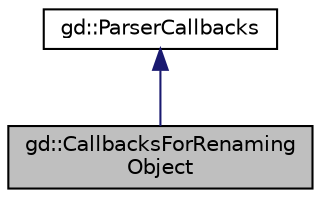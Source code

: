 digraph "gd::CallbacksForRenamingObject"
{
  edge [fontname="Helvetica",fontsize="10",labelfontname="Helvetica",labelfontsize="10"];
  node [fontname="Helvetica",fontsize="10",shape=record];
  Node1 [label="gd::CallbacksForRenaming\lObject",height=0.2,width=0.4,color="black", fillcolor="grey75", style="filled", fontcolor="black"];
  Node2 -> Node1 [dir="back",color="midnightblue",fontsize="10",style="solid",fontname="Helvetica"];
  Node2 [label="gd::ParserCallbacks",height=0.2,width=0.4,color="black", fillcolor="white", style="filled",URL="$classgd_1_1_parser_callbacks.html",tooltip="Callbacks called by parser during parsing. "];
}
